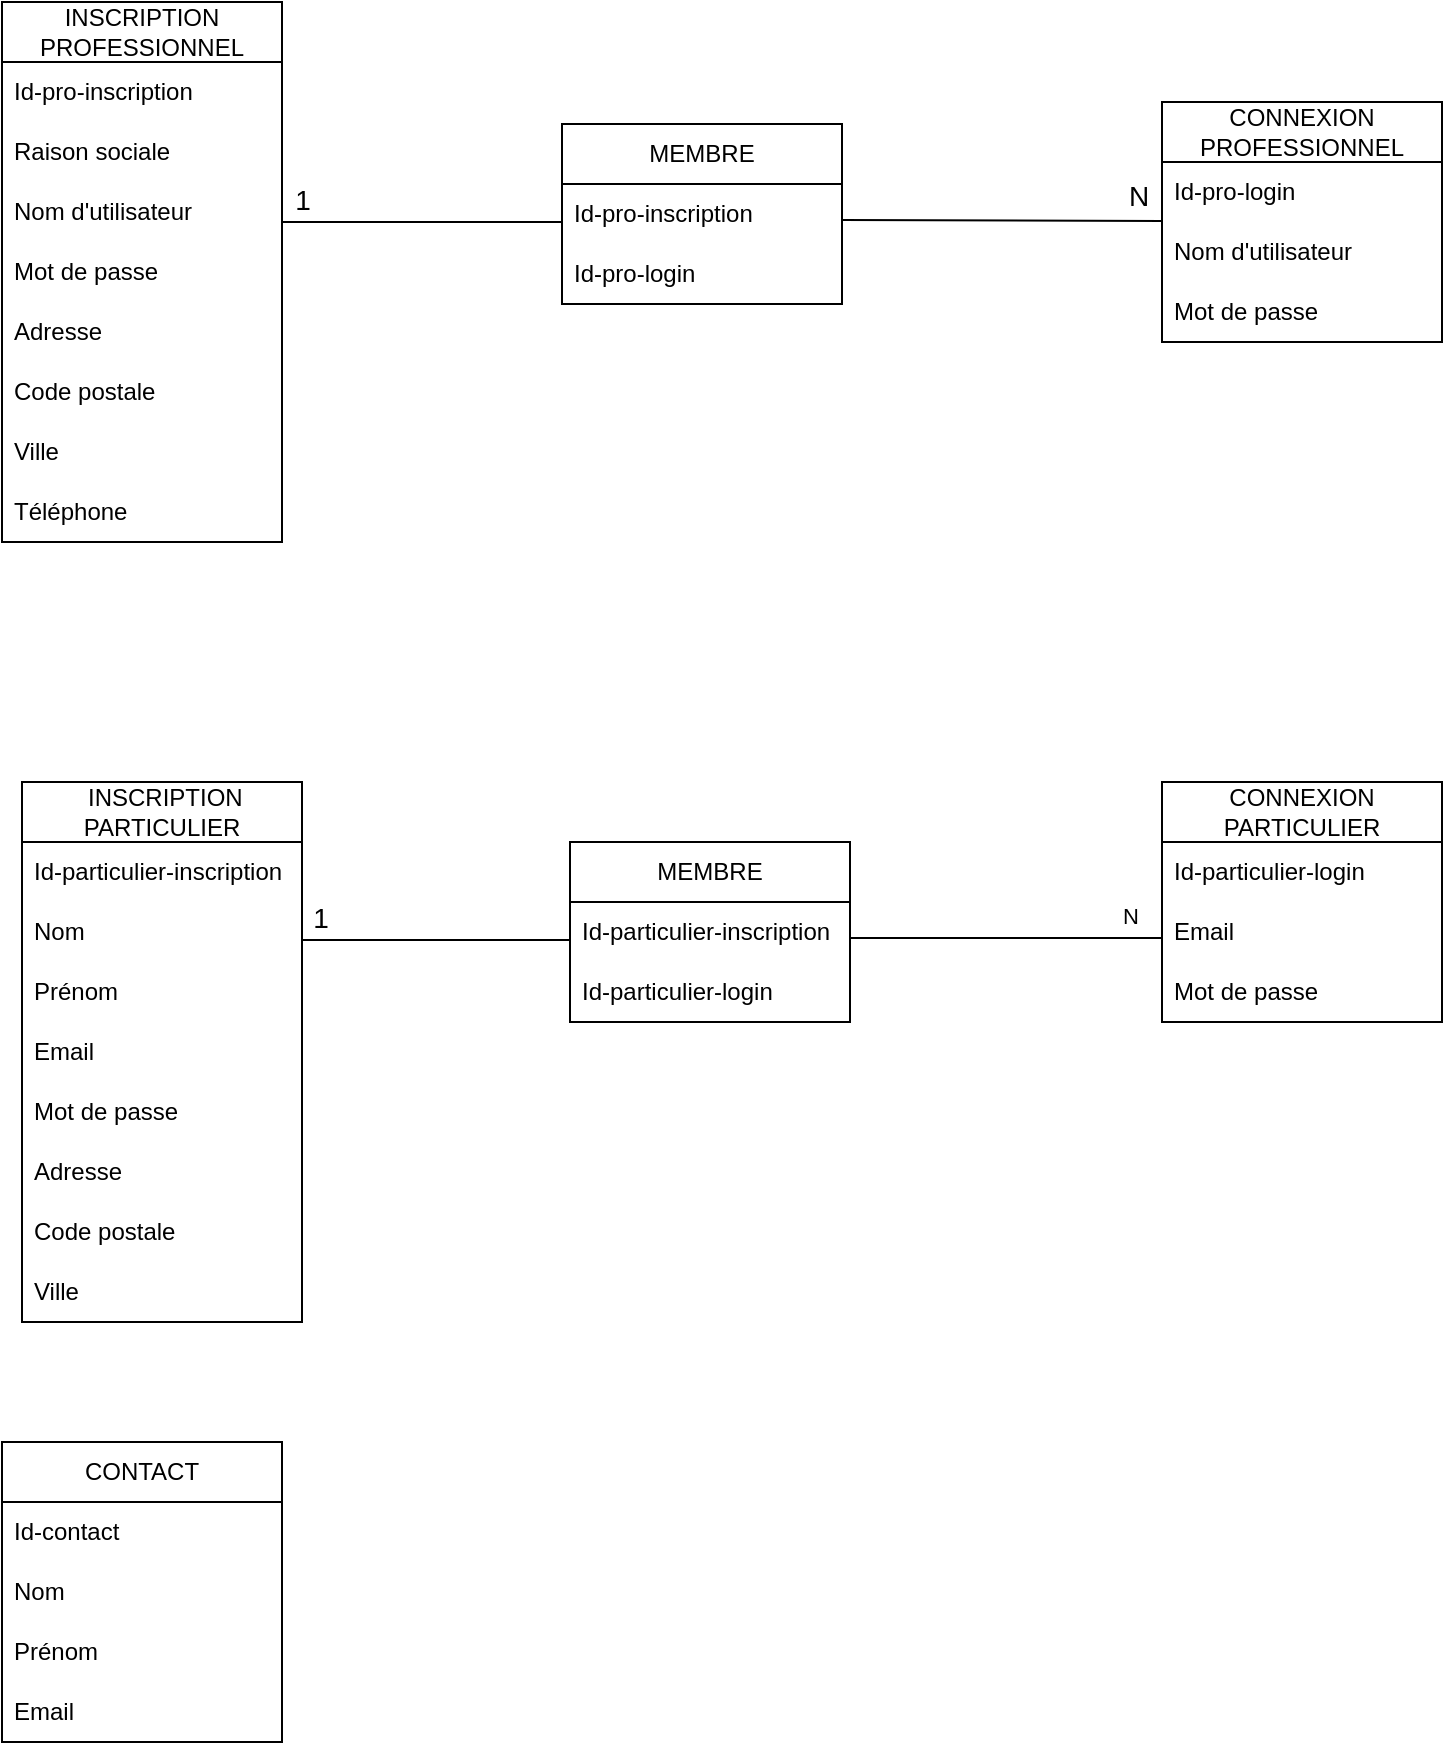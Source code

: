 <mxfile version="21.2.8" type="device">
  <diagram name="Page-1" id="Oajq1_pdWZUK59cIuHaG">
    <mxGraphModel dx="1418" dy="828" grid="1" gridSize="10" guides="1" tooltips="1" connect="1" arrows="1" fold="1" page="1" pageScale="1" pageWidth="827" pageHeight="1169" math="0" shadow="0">
      <root>
        <mxCell id="0" />
        <mxCell id="1" parent="0" />
        <mxCell id="Q8uo9yVfGo5c6Bz6WAUZ-1" value="INSCRIPTION PROFESSIONNEL" style="swimlane;fontStyle=0;childLayout=stackLayout;horizontal=1;startSize=30;horizontalStack=0;resizeParent=1;resizeParentMax=0;resizeLast=0;collapsible=1;marginBottom=0;whiteSpace=wrap;html=1;" vertex="1" parent="1">
          <mxGeometry x="50" y="210" width="140" height="270" as="geometry" />
        </mxCell>
        <mxCell id="Q8uo9yVfGo5c6Bz6WAUZ-2" value="Id-pro-inscription" style="text;strokeColor=none;fillColor=none;align=left;verticalAlign=middle;spacingLeft=4;spacingRight=4;overflow=hidden;points=[[0,0.5],[1,0.5]];portConstraint=eastwest;rotatable=0;whiteSpace=wrap;html=1;" vertex="1" parent="Q8uo9yVfGo5c6Bz6WAUZ-1">
          <mxGeometry y="30" width="140" height="30" as="geometry" />
        </mxCell>
        <mxCell id="Q8uo9yVfGo5c6Bz6WAUZ-3" value="Raison sociale" style="text;strokeColor=none;fillColor=none;align=left;verticalAlign=middle;spacingLeft=4;spacingRight=4;overflow=hidden;points=[[0,0.5],[1,0.5]];portConstraint=eastwest;rotatable=0;whiteSpace=wrap;html=1;" vertex="1" parent="Q8uo9yVfGo5c6Bz6WAUZ-1">
          <mxGeometry y="60" width="140" height="30" as="geometry" />
        </mxCell>
        <mxCell id="Q8uo9yVfGo5c6Bz6WAUZ-25" value="Nom d&#39;utilisateur" style="text;strokeColor=none;fillColor=none;align=left;verticalAlign=middle;spacingLeft=4;spacingRight=4;overflow=hidden;points=[[0,0.5],[1,0.5]];portConstraint=eastwest;rotatable=0;whiteSpace=wrap;html=1;" vertex="1" parent="Q8uo9yVfGo5c6Bz6WAUZ-1">
          <mxGeometry y="90" width="140" height="30" as="geometry" />
        </mxCell>
        <mxCell id="Q8uo9yVfGo5c6Bz6WAUZ-20" value="Mot de passe" style="text;strokeColor=none;fillColor=none;align=left;verticalAlign=middle;spacingLeft=4;spacingRight=4;overflow=hidden;points=[[0,0.5],[1,0.5]];portConstraint=eastwest;rotatable=0;whiteSpace=wrap;html=1;" vertex="1" parent="Q8uo9yVfGo5c6Bz6WAUZ-1">
          <mxGeometry y="120" width="140" height="30" as="geometry" />
        </mxCell>
        <mxCell id="Q8uo9yVfGo5c6Bz6WAUZ-4" value="Adresse" style="text;strokeColor=none;fillColor=none;align=left;verticalAlign=middle;spacingLeft=4;spacingRight=4;overflow=hidden;points=[[0,0.5],[1,0.5]];portConstraint=eastwest;rotatable=0;whiteSpace=wrap;html=1;" vertex="1" parent="Q8uo9yVfGo5c6Bz6WAUZ-1">
          <mxGeometry y="150" width="140" height="30" as="geometry" />
        </mxCell>
        <mxCell id="Q8uo9yVfGo5c6Bz6WAUZ-5" value="Code postale" style="text;strokeColor=none;fillColor=none;align=left;verticalAlign=middle;spacingLeft=4;spacingRight=4;overflow=hidden;points=[[0,0.5],[1,0.5]];portConstraint=eastwest;rotatable=0;whiteSpace=wrap;html=1;" vertex="1" parent="Q8uo9yVfGo5c6Bz6WAUZ-1">
          <mxGeometry y="180" width="140" height="30" as="geometry" />
        </mxCell>
        <mxCell id="Q8uo9yVfGo5c6Bz6WAUZ-6" value="Ville" style="text;strokeColor=none;fillColor=none;align=left;verticalAlign=middle;spacingLeft=4;spacingRight=4;overflow=hidden;points=[[0,0.5],[1,0.5]];portConstraint=eastwest;rotatable=0;whiteSpace=wrap;html=1;" vertex="1" parent="Q8uo9yVfGo5c6Bz6WAUZ-1">
          <mxGeometry y="210" width="140" height="30" as="geometry" />
        </mxCell>
        <mxCell id="Q8uo9yVfGo5c6Bz6WAUZ-7" value="Téléphone" style="text;strokeColor=none;fillColor=none;align=left;verticalAlign=middle;spacingLeft=4;spacingRight=4;overflow=hidden;points=[[0,0.5],[1,0.5]];portConstraint=eastwest;rotatable=0;whiteSpace=wrap;html=1;" vertex="1" parent="Q8uo9yVfGo5c6Bz6WAUZ-1">
          <mxGeometry y="240" width="140" height="30" as="geometry" />
        </mxCell>
        <mxCell id="Q8uo9yVfGo5c6Bz6WAUZ-8" value="&amp;nbsp;INSCRIPTION PARTICULIER" style="swimlane;fontStyle=0;childLayout=stackLayout;horizontal=1;startSize=30;horizontalStack=0;resizeParent=1;resizeParentMax=0;resizeLast=0;collapsible=1;marginBottom=0;whiteSpace=wrap;html=1;" vertex="1" parent="1">
          <mxGeometry x="60" y="600" width="140" height="270" as="geometry" />
        </mxCell>
        <mxCell id="Q8uo9yVfGo5c6Bz6WAUZ-9" value="Id-particulier-inscription" style="text;strokeColor=none;fillColor=none;align=left;verticalAlign=middle;spacingLeft=4;spacingRight=4;overflow=hidden;points=[[0,0.5],[1,0.5]];portConstraint=eastwest;rotatable=0;whiteSpace=wrap;html=1;" vertex="1" parent="Q8uo9yVfGo5c6Bz6WAUZ-8">
          <mxGeometry y="30" width="140" height="30" as="geometry" />
        </mxCell>
        <mxCell id="Q8uo9yVfGo5c6Bz6WAUZ-10" value="Nom" style="text;strokeColor=none;fillColor=none;align=left;verticalAlign=middle;spacingLeft=4;spacingRight=4;overflow=hidden;points=[[0,0.5],[1,0.5]];portConstraint=eastwest;rotatable=0;whiteSpace=wrap;html=1;" vertex="1" parent="Q8uo9yVfGo5c6Bz6WAUZ-8">
          <mxGeometry y="60" width="140" height="30" as="geometry" />
        </mxCell>
        <mxCell id="Q8uo9yVfGo5c6Bz6WAUZ-11" value="Prénom" style="text;strokeColor=none;fillColor=none;align=left;verticalAlign=middle;spacingLeft=4;spacingRight=4;overflow=hidden;points=[[0,0.5],[1,0.5]];portConstraint=eastwest;rotatable=0;whiteSpace=wrap;html=1;" vertex="1" parent="Q8uo9yVfGo5c6Bz6WAUZ-8">
          <mxGeometry y="90" width="140" height="30" as="geometry" />
        </mxCell>
        <mxCell id="Q8uo9yVfGo5c6Bz6WAUZ-55" value="Email" style="text;strokeColor=none;fillColor=none;align=left;verticalAlign=middle;spacingLeft=4;spacingRight=4;overflow=hidden;points=[[0,0.5],[1,0.5]];portConstraint=eastwest;rotatable=0;whiteSpace=wrap;html=1;" vertex="1" parent="Q8uo9yVfGo5c6Bz6WAUZ-8">
          <mxGeometry y="120" width="140" height="30" as="geometry" />
        </mxCell>
        <mxCell id="Q8uo9yVfGo5c6Bz6WAUZ-54" value="Mot de passe" style="text;strokeColor=none;fillColor=none;align=left;verticalAlign=middle;spacingLeft=4;spacingRight=4;overflow=hidden;points=[[0,0.5],[1,0.5]];portConstraint=eastwest;rotatable=0;whiteSpace=wrap;html=1;" vertex="1" parent="Q8uo9yVfGo5c6Bz6WAUZ-8">
          <mxGeometry y="150" width="140" height="30" as="geometry" />
        </mxCell>
        <mxCell id="Q8uo9yVfGo5c6Bz6WAUZ-12" value="Adresse" style="text;strokeColor=none;fillColor=none;align=left;verticalAlign=middle;spacingLeft=4;spacingRight=4;overflow=hidden;points=[[0,0.5],[1,0.5]];portConstraint=eastwest;rotatable=0;whiteSpace=wrap;html=1;" vertex="1" parent="Q8uo9yVfGo5c6Bz6WAUZ-8">
          <mxGeometry y="180" width="140" height="30" as="geometry" />
        </mxCell>
        <mxCell id="Q8uo9yVfGo5c6Bz6WAUZ-13" value="Code postale" style="text;strokeColor=none;fillColor=none;align=left;verticalAlign=middle;spacingLeft=4;spacingRight=4;overflow=hidden;points=[[0,0.5],[1,0.5]];portConstraint=eastwest;rotatable=0;whiteSpace=wrap;html=1;" vertex="1" parent="Q8uo9yVfGo5c6Bz6WAUZ-8">
          <mxGeometry y="210" width="140" height="30" as="geometry" />
        </mxCell>
        <mxCell id="Q8uo9yVfGo5c6Bz6WAUZ-14" value="Ville" style="text;strokeColor=none;fillColor=none;align=left;verticalAlign=middle;spacingLeft=4;spacingRight=4;overflow=hidden;points=[[0,0.5],[1,0.5]];portConstraint=eastwest;rotatable=0;whiteSpace=wrap;html=1;" vertex="1" parent="Q8uo9yVfGo5c6Bz6WAUZ-8">
          <mxGeometry y="240" width="140" height="30" as="geometry" />
        </mxCell>
        <mxCell id="Q8uo9yVfGo5c6Bz6WAUZ-15" value="CONTACT" style="swimlane;fontStyle=0;childLayout=stackLayout;horizontal=1;startSize=30;horizontalStack=0;resizeParent=1;resizeParentMax=0;resizeLast=0;collapsible=1;marginBottom=0;whiteSpace=wrap;html=1;" vertex="1" parent="1">
          <mxGeometry x="50" y="930" width="140" height="150" as="geometry" />
        </mxCell>
        <mxCell id="Q8uo9yVfGo5c6Bz6WAUZ-16" value="Id-contact" style="text;strokeColor=none;fillColor=none;align=left;verticalAlign=middle;spacingLeft=4;spacingRight=4;overflow=hidden;points=[[0,0.5],[1,0.5]];portConstraint=eastwest;rotatable=0;whiteSpace=wrap;html=1;" vertex="1" parent="Q8uo9yVfGo5c6Bz6WAUZ-15">
          <mxGeometry y="30" width="140" height="30" as="geometry" />
        </mxCell>
        <mxCell id="Q8uo9yVfGo5c6Bz6WAUZ-17" value="Nom" style="text;strokeColor=none;fillColor=none;align=left;verticalAlign=middle;spacingLeft=4;spacingRight=4;overflow=hidden;points=[[0,0.5],[1,0.5]];portConstraint=eastwest;rotatable=0;whiteSpace=wrap;html=1;" vertex="1" parent="Q8uo9yVfGo5c6Bz6WAUZ-15">
          <mxGeometry y="60" width="140" height="30" as="geometry" />
        </mxCell>
        <mxCell id="Q8uo9yVfGo5c6Bz6WAUZ-18" value="Prénom" style="text;strokeColor=none;fillColor=none;align=left;verticalAlign=middle;spacingLeft=4;spacingRight=4;overflow=hidden;points=[[0,0.5],[1,0.5]];portConstraint=eastwest;rotatable=0;whiteSpace=wrap;html=1;" vertex="1" parent="Q8uo9yVfGo5c6Bz6WAUZ-15">
          <mxGeometry y="90" width="140" height="30" as="geometry" />
        </mxCell>
        <mxCell id="Q8uo9yVfGo5c6Bz6WAUZ-19" value="Email" style="text;strokeColor=none;fillColor=none;align=left;verticalAlign=middle;spacingLeft=4;spacingRight=4;overflow=hidden;points=[[0,0.5],[1,0.5]];portConstraint=eastwest;rotatable=0;whiteSpace=wrap;html=1;" vertex="1" parent="Q8uo9yVfGo5c6Bz6WAUZ-15">
          <mxGeometry y="120" width="140" height="30" as="geometry" />
        </mxCell>
        <mxCell id="Q8uo9yVfGo5c6Bz6WAUZ-21" value="CONNEXION PROFESSIONNEL" style="swimlane;fontStyle=0;childLayout=stackLayout;horizontal=1;startSize=30;horizontalStack=0;resizeParent=1;resizeParentMax=0;resizeLast=0;collapsible=1;marginBottom=0;whiteSpace=wrap;html=1;" vertex="1" parent="1">
          <mxGeometry x="630" y="260" width="140" height="120" as="geometry" />
        </mxCell>
        <mxCell id="Q8uo9yVfGo5c6Bz6WAUZ-22" value="Id-pro-login" style="text;strokeColor=none;fillColor=none;align=left;verticalAlign=middle;spacingLeft=4;spacingRight=4;overflow=hidden;points=[[0,0.5],[1,0.5]];portConstraint=eastwest;rotatable=0;whiteSpace=wrap;html=1;" vertex="1" parent="Q8uo9yVfGo5c6Bz6WAUZ-21">
          <mxGeometry y="30" width="140" height="30" as="geometry" />
        </mxCell>
        <mxCell id="Q8uo9yVfGo5c6Bz6WAUZ-23" value="Nom d&#39;utilisateur" style="text;strokeColor=none;fillColor=none;align=left;verticalAlign=middle;spacingLeft=4;spacingRight=4;overflow=hidden;points=[[0,0.5],[1,0.5]];portConstraint=eastwest;rotatable=0;whiteSpace=wrap;html=1;" vertex="1" parent="Q8uo9yVfGo5c6Bz6WAUZ-21">
          <mxGeometry y="60" width="140" height="30" as="geometry" />
        </mxCell>
        <mxCell id="Q8uo9yVfGo5c6Bz6WAUZ-24" value="Mot de passe" style="text;strokeColor=none;fillColor=none;align=left;verticalAlign=middle;spacingLeft=4;spacingRight=4;overflow=hidden;points=[[0,0.5],[1,0.5]];portConstraint=eastwest;rotatable=0;whiteSpace=wrap;html=1;" vertex="1" parent="Q8uo9yVfGo5c6Bz6WAUZ-21">
          <mxGeometry y="90" width="140" height="30" as="geometry" />
        </mxCell>
        <mxCell id="Q8uo9yVfGo5c6Bz6WAUZ-26" value="CONNEXION PARTICULIER" style="swimlane;fontStyle=0;childLayout=stackLayout;horizontal=1;startSize=30;horizontalStack=0;resizeParent=1;resizeParentMax=0;resizeLast=0;collapsible=1;marginBottom=0;whiteSpace=wrap;html=1;" vertex="1" parent="1">
          <mxGeometry x="630" y="600" width="140" height="120" as="geometry" />
        </mxCell>
        <mxCell id="Q8uo9yVfGo5c6Bz6WAUZ-27" value="Id-particulier-login" style="text;strokeColor=none;fillColor=none;align=left;verticalAlign=middle;spacingLeft=4;spacingRight=4;overflow=hidden;points=[[0,0.5],[1,0.5]];portConstraint=eastwest;rotatable=0;whiteSpace=wrap;html=1;" vertex="1" parent="Q8uo9yVfGo5c6Bz6WAUZ-26">
          <mxGeometry y="30" width="140" height="30" as="geometry" />
        </mxCell>
        <mxCell id="Q8uo9yVfGo5c6Bz6WAUZ-28" value="Email" style="text;strokeColor=none;fillColor=none;align=left;verticalAlign=middle;spacingLeft=4;spacingRight=4;overflow=hidden;points=[[0,0.5],[1,0.5]];portConstraint=eastwest;rotatable=0;whiteSpace=wrap;html=1;" vertex="1" parent="Q8uo9yVfGo5c6Bz6WAUZ-26">
          <mxGeometry y="60" width="140" height="30" as="geometry" />
        </mxCell>
        <mxCell id="Q8uo9yVfGo5c6Bz6WAUZ-29" value="Mot de passe" style="text;strokeColor=none;fillColor=none;align=left;verticalAlign=middle;spacingLeft=4;spacingRight=4;overflow=hidden;points=[[0,0.5],[1,0.5]];portConstraint=eastwest;rotatable=0;whiteSpace=wrap;html=1;" vertex="1" parent="Q8uo9yVfGo5c6Bz6WAUZ-26">
          <mxGeometry y="90" width="140" height="30" as="geometry" />
        </mxCell>
        <mxCell id="Q8uo9yVfGo5c6Bz6WAUZ-30" value="MEMBRE" style="swimlane;fontStyle=0;childLayout=stackLayout;horizontal=1;startSize=30;horizontalStack=0;resizeParent=1;resizeParentMax=0;resizeLast=0;collapsible=1;marginBottom=0;whiteSpace=wrap;html=1;" vertex="1" parent="1">
          <mxGeometry x="330" y="271" width="140" height="90" as="geometry" />
        </mxCell>
        <mxCell id="Q8uo9yVfGo5c6Bz6WAUZ-32" value="Id-pro-inscription" style="text;strokeColor=none;fillColor=none;align=left;verticalAlign=middle;spacingLeft=4;spacingRight=4;overflow=hidden;points=[[0,0.5],[1,0.5]];portConstraint=eastwest;rotatable=0;whiteSpace=wrap;html=1;" vertex="1" parent="Q8uo9yVfGo5c6Bz6WAUZ-30">
          <mxGeometry y="30" width="140" height="30" as="geometry" />
        </mxCell>
        <mxCell id="Q8uo9yVfGo5c6Bz6WAUZ-33" value="Id-pro-login" style="text;strokeColor=none;fillColor=none;align=left;verticalAlign=middle;spacingLeft=4;spacingRight=4;overflow=hidden;points=[[0,0.5],[1,0.5]];portConstraint=eastwest;rotatable=0;whiteSpace=wrap;html=1;" vertex="1" parent="Q8uo9yVfGo5c6Bz6WAUZ-30">
          <mxGeometry y="60" width="140" height="30" as="geometry" />
        </mxCell>
        <mxCell id="Q8uo9yVfGo5c6Bz6WAUZ-40" value="" style="endArrow=none;html=1;rounded=0;" edge="1" parent="1">
          <mxGeometry width="50" height="50" relative="1" as="geometry">
            <mxPoint x="190" y="320" as="sourcePoint" />
            <mxPoint x="330" y="320" as="targetPoint" />
          </mxGeometry>
        </mxCell>
        <mxCell id="Q8uo9yVfGo5c6Bz6WAUZ-42" value="&lt;font style=&quot;font-size: 14px;&quot;&gt;1&lt;/font&gt;" style="edgeLabel;html=1;align=center;verticalAlign=middle;resizable=0;points=[];" vertex="1" connectable="0" parent="Q8uo9yVfGo5c6Bz6WAUZ-40">
          <mxGeometry x="-0.414" y="9" relative="1" as="geometry">
            <mxPoint x="-31" y="-2" as="offset" />
          </mxGeometry>
        </mxCell>
        <mxCell id="Q8uo9yVfGo5c6Bz6WAUZ-41" value="" style="endArrow=none;html=1;rounded=0;entryX=0;entryY=-0.017;entryDx=0;entryDy=0;entryPerimeter=0;" edge="1" parent="1">
          <mxGeometry width="50" height="50" relative="1" as="geometry">
            <mxPoint x="470" y="319" as="sourcePoint" />
            <mxPoint x="630" y="319.49" as="targetPoint" />
          </mxGeometry>
        </mxCell>
        <mxCell id="Q8uo9yVfGo5c6Bz6WAUZ-45" value="&lt;span style=&quot;font-size: 14px;&quot;&gt;N&lt;/span&gt;" style="edgeLabel;html=1;align=center;verticalAlign=middle;resizable=0;points=[];" vertex="1" connectable="0" parent="1">
          <mxGeometry x="207" y="316" as="geometry">
            <mxPoint x="411" y="-9" as="offset" />
          </mxGeometry>
        </mxCell>
        <mxCell id="Q8uo9yVfGo5c6Bz6WAUZ-47" value="MEMBRE" style="swimlane;fontStyle=0;childLayout=stackLayout;horizontal=1;startSize=30;horizontalStack=0;resizeParent=1;resizeParentMax=0;resizeLast=0;collapsible=1;marginBottom=0;whiteSpace=wrap;html=1;" vertex="1" parent="1">
          <mxGeometry x="334" y="630" width="140" height="90" as="geometry" />
        </mxCell>
        <mxCell id="Q8uo9yVfGo5c6Bz6WAUZ-48" value="Id-particulier-inscription" style="text;strokeColor=none;fillColor=none;align=left;verticalAlign=middle;spacingLeft=4;spacingRight=4;overflow=hidden;points=[[0,0.5],[1,0.5]];portConstraint=eastwest;rotatable=0;whiteSpace=wrap;html=1;" vertex="1" parent="Q8uo9yVfGo5c6Bz6WAUZ-47">
          <mxGeometry y="30" width="140" height="30" as="geometry" />
        </mxCell>
        <mxCell id="Q8uo9yVfGo5c6Bz6WAUZ-49" value="Id-particulier-login" style="text;strokeColor=none;fillColor=none;align=left;verticalAlign=middle;spacingLeft=4;spacingRight=4;overflow=hidden;points=[[0,0.5],[1,0.5]];portConstraint=eastwest;rotatable=0;whiteSpace=wrap;html=1;" vertex="1" parent="Q8uo9yVfGo5c6Bz6WAUZ-47">
          <mxGeometry y="60" width="140" height="30" as="geometry" />
        </mxCell>
        <mxCell id="Q8uo9yVfGo5c6Bz6WAUZ-50" value="" style="endArrow=none;html=1;rounded=0;" edge="1" parent="1">
          <mxGeometry width="50" height="50" relative="1" as="geometry">
            <mxPoint x="200" y="679" as="sourcePoint" />
            <mxPoint x="334" y="679" as="targetPoint" />
          </mxGeometry>
        </mxCell>
        <mxCell id="Q8uo9yVfGo5c6Bz6WAUZ-51" value="&lt;font style=&quot;font-size: 14px;&quot;&gt;1&lt;/font&gt;" style="edgeLabel;html=1;align=center;verticalAlign=middle;resizable=0;points=[];" vertex="1" connectable="0" parent="Q8uo9yVfGo5c6Bz6WAUZ-50">
          <mxGeometry x="-0.414" y="9" relative="1" as="geometry">
            <mxPoint x="-31" y="-2" as="offset" />
          </mxGeometry>
        </mxCell>
        <mxCell id="Q8uo9yVfGo5c6Bz6WAUZ-52" value="" style="endArrow=none;html=1;rounded=0;" edge="1" parent="1">
          <mxGeometry width="50" height="50" relative="1" as="geometry">
            <mxPoint x="474" y="678" as="sourcePoint" />
            <mxPoint x="630" y="678" as="targetPoint" />
          </mxGeometry>
        </mxCell>
        <mxCell id="Q8uo9yVfGo5c6Bz6WAUZ-53" value="N" style="edgeLabel;html=1;align=center;verticalAlign=middle;resizable=0;points=[];" vertex="1" connectable="0" parent="Q8uo9yVfGo5c6Bz6WAUZ-52">
          <mxGeometry x="-0.137" y="-4" relative="1" as="geometry">
            <mxPoint x="72" y="-15" as="offset" />
          </mxGeometry>
        </mxCell>
      </root>
    </mxGraphModel>
  </diagram>
</mxfile>
